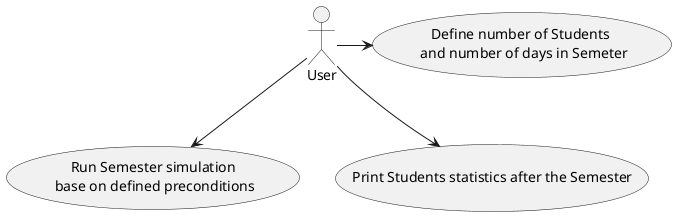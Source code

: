 @startuml
'https://plantuml.com/use-case-diagram

User -> (Define number of Students \n and number of days in Semeter)
User --> (Run Semester simulation\n base on defined preconditions)
User --> (Print Students statistics after the Semester)

@enduml